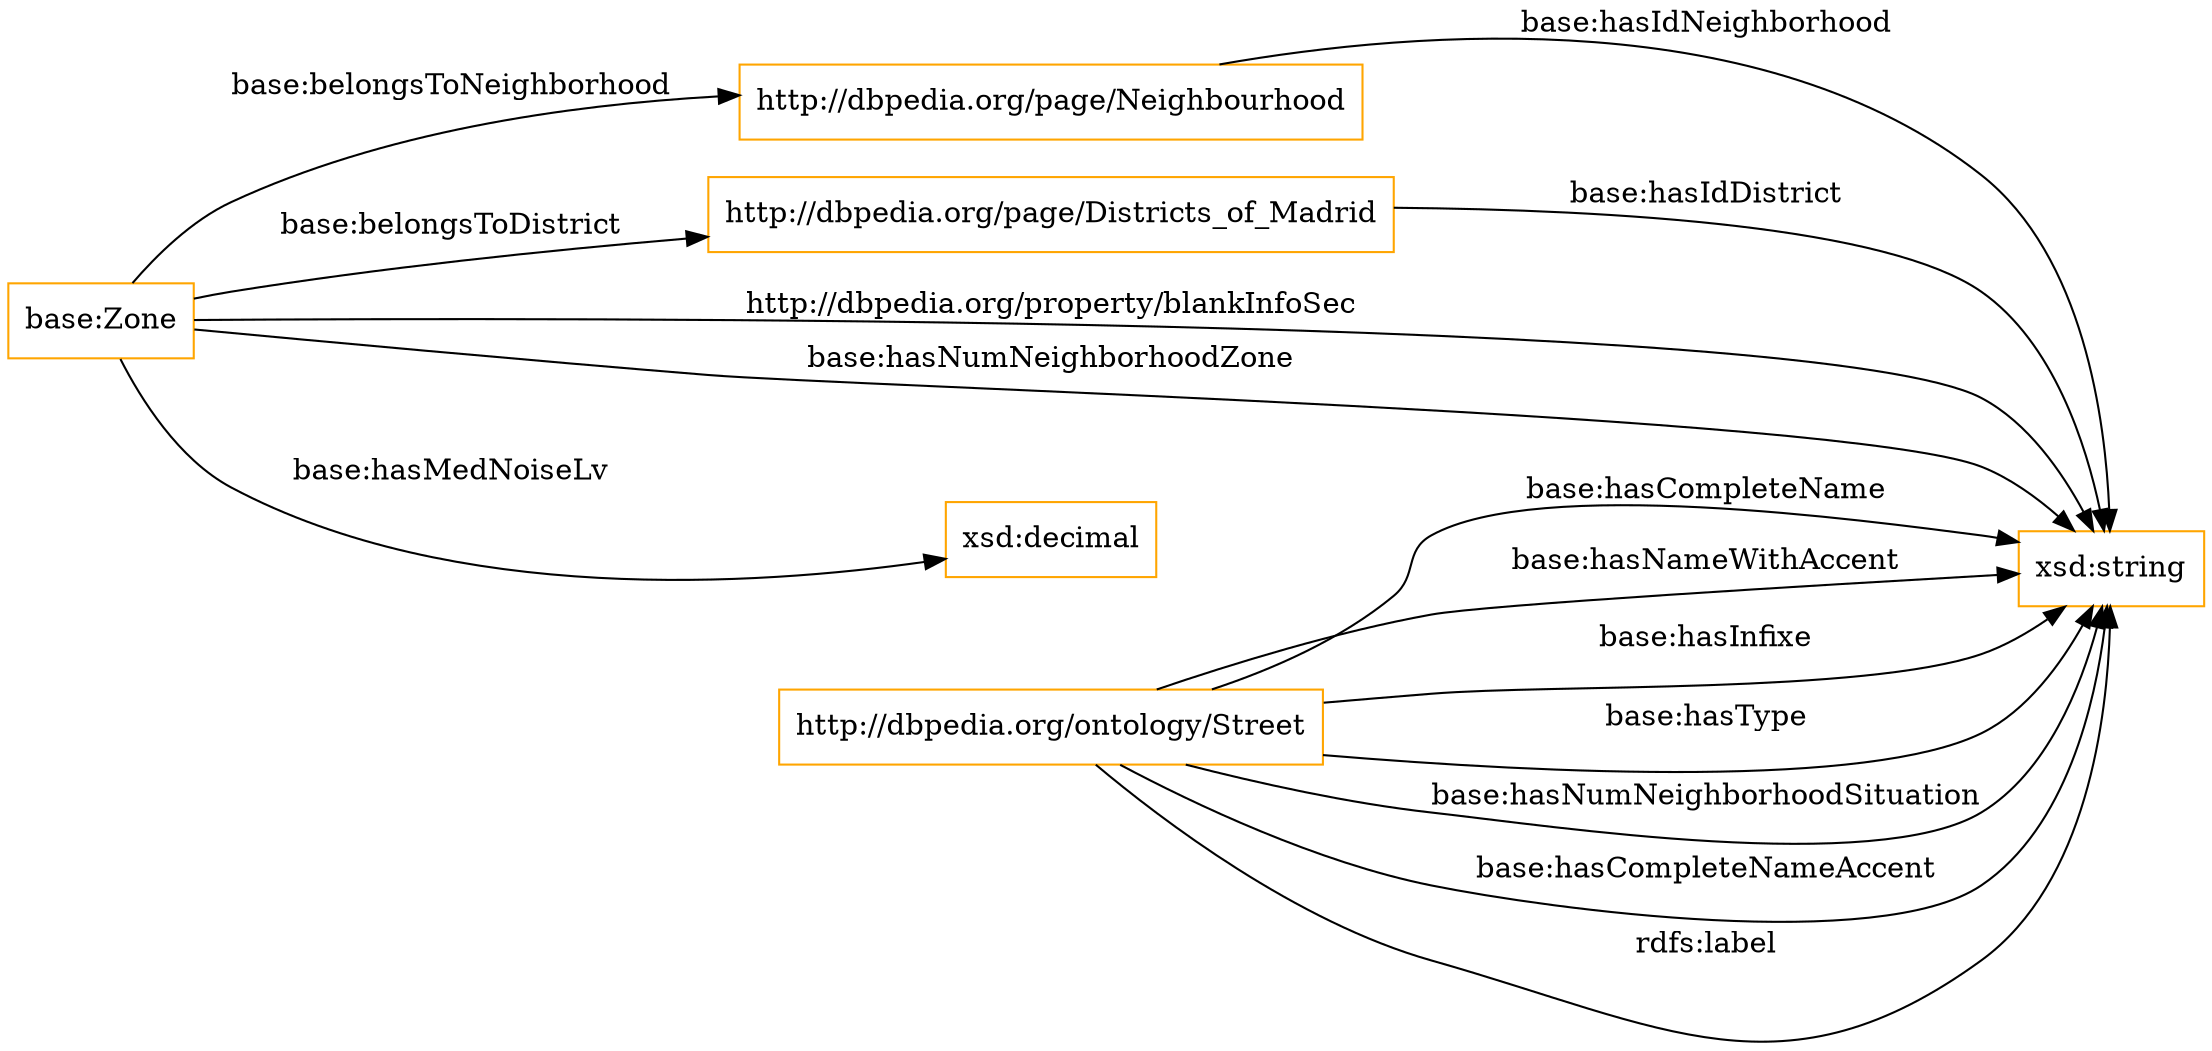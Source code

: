 digraph ar2dtool_diagram { 
rankdir=LR;
size="1501"
node [shape = rectangle, color="orange"]; "http://dbpedia.org/page/Neighbourhood" "http://dbpedia.org/page/Districts_of_Madrid" "http://dbpedia.org/ontology/Street" "base:Zone" ; /*classes style*/
	"http://dbpedia.org/page/Districts_of_Madrid" -> "xsd:string" [ label = "base:hasIdDistrict" ];
	"http://dbpedia.org/ontology/Street" -> "xsd:string" [ label = "base:hasCompleteName" ];
	"http://dbpedia.org/ontology/Street" -> "xsd:string" [ label = "base:hasNameWithAccent" ];
	"base:Zone" -> "http://dbpedia.org/page/Districts_of_Madrid" [ label = "base:belongsToDistrict" ];
	"base:Zone" -> "xsd:decimal" [ label = "base:hasMedNoiseLv" ];
	"http://dbpedia.org/page/Neighbourhood" -> "xsd:string" [ label = "base:hasIdNeighborhood" ];
	"http://dbpedia.org/ontology/Street" -> "xsd:string" [ label = "base:hasInfixe" ];
	"http://dbpedia.org/ontology/Street" -> "xsd:string" [ label = "base:hasType" ];
	"base:Zone" -> "xsd:string" [ label = "http://dbpedia.org/property/blankInfoSec" ];
	"http://dbpedia.org/ontology/Street" -> "xsd:string" [ label = "base:hasNumNeighborhoodSituation" ];
	"base:Zone" -> "http://dbpedia.org/page/Neighbourhood" [ label = "base:belongsToNeighborhood" ];
	"http://dbpedia.org/ontology/Street" -> "xsd:string" [ label = "base:hasCompleteNameAccent" ];
	"http://dbpedia.org/ontology/Street" -> "xsd:string" [ label = "rdfs:label" ];
	"base:Zone" -> "xsd:string" [ label = "base:hasNumNeighborhoodZone" ];

}
